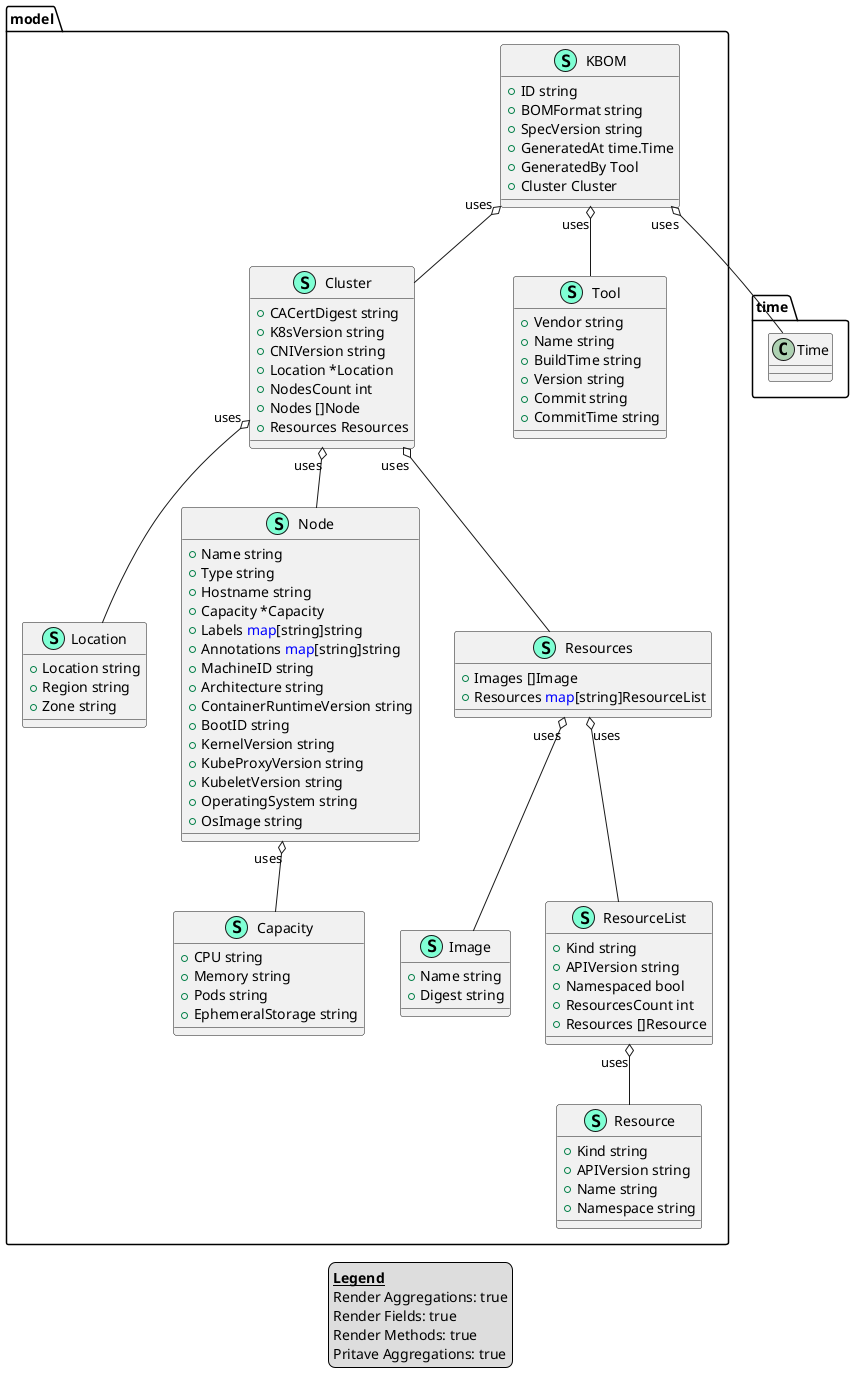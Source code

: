 @startuml
legend
<u><b>Legend</b></u>
Render Aggregations: true
Render Fields: true
Render Methods: true
Pritave Aggregations: true
end legend
namespace model {
    class Capacity << (S,Aquamarine) >> {
        + CPU string
        + Memory string
        + Pods string
        + EphemeralStorage string

    }
    class Cluster << (S,Aquamarine) >> {
        + CACertDigest string
        + K8sVersion string
        + CNIVersion string
        + Location *Location
        + NodesCount int
        + Nodes []Node
        + Resources Resources

    }
    class Image << (S,Aquamarine) >> {
        + Name string
        + Digest string

    }
    class KBOM << (S,Aquamarine) >> {
        + ID string
        + BOMFormat string
        + SpecVersion string
        + GeneratedAt time.Time
        + GeneratedBy Tool
        + Cluster Cluster

    }
    class Location << (S,Aquamarine) >> {
        + Location string
        + Region string
        + Zone string

    }
    class Node << (S,Aquamarine) >> {
        + Name string
        + Type string
        + Hostname string
        + Capacity *Capacity
        + Labels <font color=blue>map</font>[string]string
        + Annotations <font color=blue>map</font>[string]string
        + MachineID string
        + Architecture string
        + ContainerRuntimeVersion string
        + BootID string
        + KernelVersion string
        + KubeProxyVersion string
        + KubeletVersion string
        + OperatingSystem string
        + OsImage string

    }
    class Resource << (S,Aquamarine) >> {
        + Kind string
        + APIVersion string
        + Name string
        + Namespace string

    }
    class ResourceList << (S,Aquamarine) >> {
        + Kind string
        + APIVersion string
        + Namespaced bool
        + ResourcesCount int
        + Resources []Resource

    }
    class Resources << (S,Aquamarine) >> {
        + Images []Image
        + Resources <font color=blue>map</font>[string]ResourceList

    }
    class Tool << (S,Aquamarine) >> {
        + Vendor string
        + Name string
        + BuildTime string
        + Version string
        + Commit string
        + CommitTime string

    }
}


"model.Cluster""uses" o-- "model.Location"
"model.Cluster""uses" o-- "model.Node"
"model.Cluster""uses" o-- "model.Resources"
"model.KBOM""uses" o-- "model.Cluster"
"model.KBOM""uses" o-- "model.Tool"
"model.KBOM""uses" o-- "time.Time"
"model.Node""uses" o-- "model.Capacity"
"model.ResourceList""uses" o-- "model.Resource"
"model.Resources""uses" o-- "model.Image"
"model.Resources""uses" o-- "model.ResourceList"

@enduml
